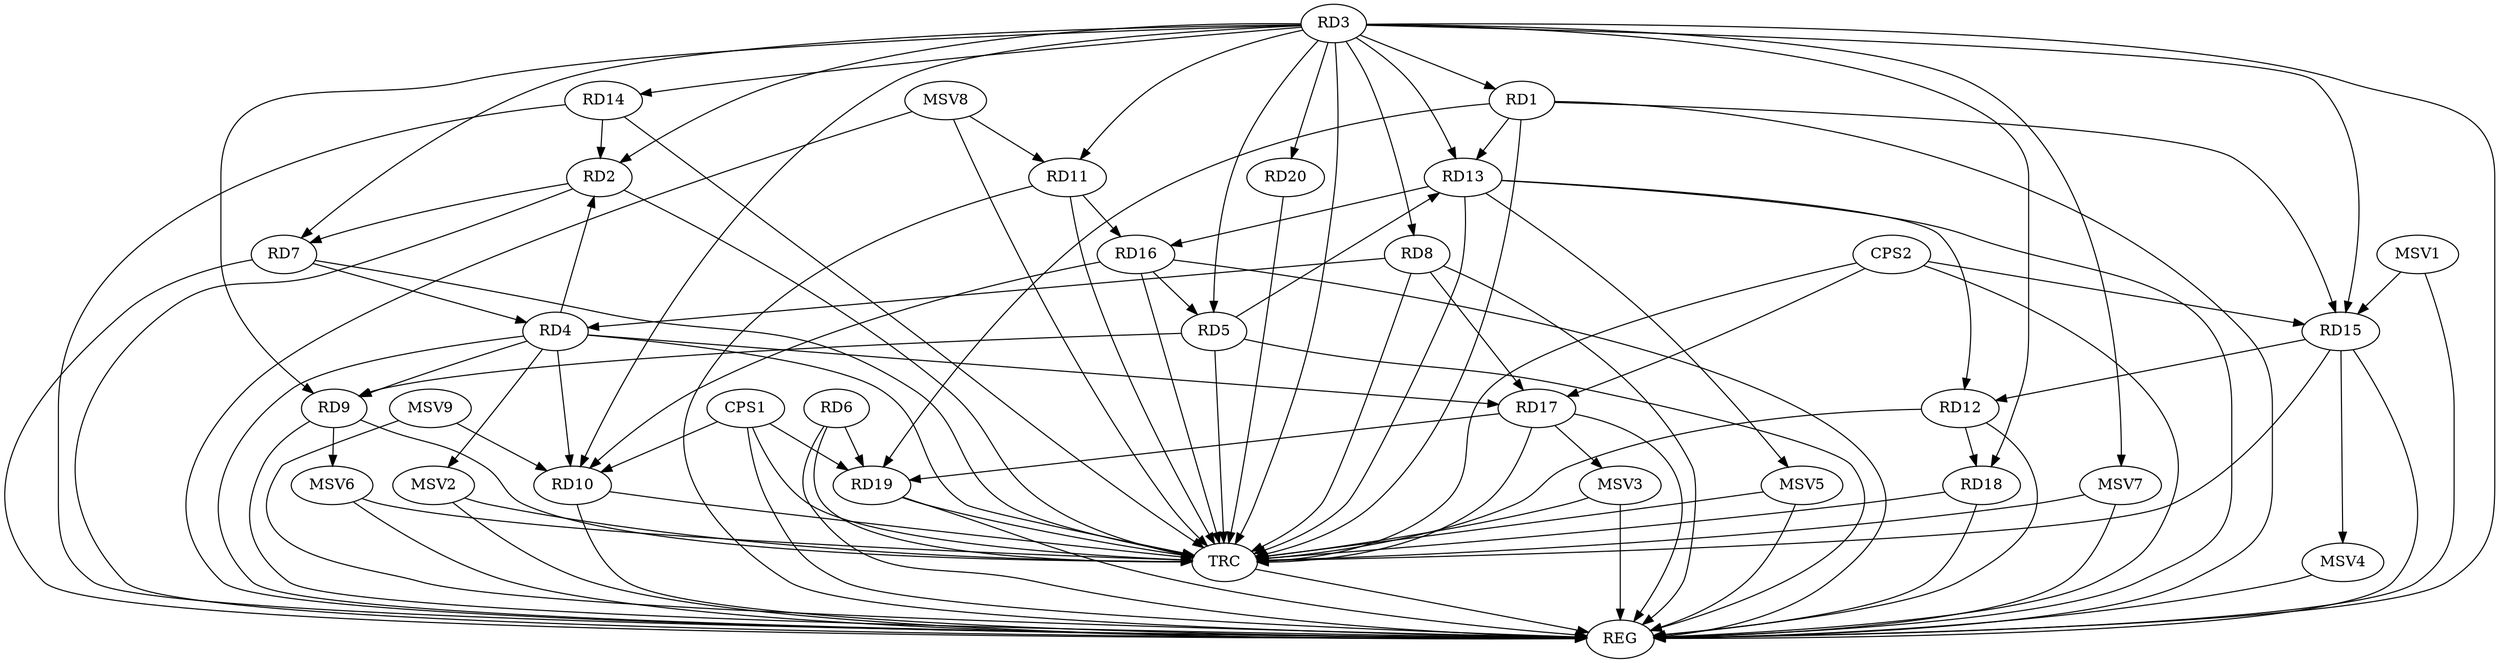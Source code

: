 strict digraph G {
  RD1 [ label="RD1" ];
  RD2 [ label="RD2" ];
  RD3 [ label="RD3" ];
  RD4 [ label="RD4" ];
  RD5 [ label="RD5" ];
  RD6 [ label="RD6" ];
  RD7 [ label="RD7" ];
  RD8 [ label="RD8" ];
  RD9 [ label="RD9" ];
  RD10 [ label="RD10" ];
  RD11 [ label="RD11" ];
  RD12 [ label="RD12" ];
  RD13 [ label="RD13" ];
  RD14 [ label="RD14" ];
  RD15 [ label="RD15" ];
  RD16 [ label="RD16" ];
  RD17 [ label="RD17" ];
  RD18 [ label="RD18" ];
  RD19 [ label="RD19" ];
  RD20 [ label="RD20" ];
  CPS1 [ label="CPS1" ];
  CPS2 [ label="CPS2" ];
  REG [ label="REG" ];
  TRC [ label="TRC" ];
  MSV1 [ label="MSV1" ];
  MSV2 [ label="MSV2" ];
  MSV3 [ label="MSV3" ];
  MSV4 [ label="MSV4" ];
  MSV5 [ label="MSV5" ];
  MSV6 [ label="MSV6" ];
  MSV7 [ label="MSV7" ];
  MSV8 [ label="MSV8" ];
  MSV9 [ label="MSV9" ];
  RD1 -> RD13;
  RD1 -> RD15;
  RD1 -> RD19;
  RD3 -> RD2;
  RD4 -> RD2;
  RD2 -> RD7;
  RD14 -> RD2;
  RD3 -> RD5;
  RD3 -> RD7;
  RD3 -> RD9;
  RD7 -> RD4;
  RD8 -> RD4;
  RD4 -> RD9;
  RD4 -> RD10;
  RD4 -> RD17;
  RD5 -> RD9;
  RD5 -> RD13;
  RD16 -> RD5;
  RD6 -> RD19;
  RD8 -> RD17;
  RD16 -> RD10;
  RD11 -> RD16;
  RD13 -> RD12;
  RD15 -> RD12;
  RD12 -> RD18;
  RD13 -> RD16;
  RD17 -> RD19;
  CPS1 -> RD10;
  CPS1 -> RD19;
  CPS2 -> RD17;
  CPS2 -> RD15;
  RD1 -> REG;
  RD2 -> REG;
  RD3 -> REG;
  RD4 -> REG;
  RD5 -> REG;
  RD6 -> REG;
  RD7 -> REG;
  RD8 -> REG;
  RD9 -> REG;
  RD10 -> REG;
  RD11 -> REG;
  RD12 -> REG;
  RD13 -> REG;
  RD14 -> REG;
  RD15 -> REG;
  RD16 -> REG;
  RD17 -> REG;
  RD18 -> REG;
  RD19 -> REG;
  CPS1 -> REG;
  CPS2 -> REG;
  RD1 -> TRC;
  RD2 -> TRC;
  RD3 -> TRC;
  RD4 -> TRC;
  RD5 -> TRC;
  RD6 -> TRC;
  RD7 -> TRC;
  RD8 -> TRC;
  RD9 -> TRC;
  RD10 -> TRC;
  RD11 -> TRC;
  RD12 -> TRC;
  RD13 -> TRC;
  RD14 -> TRC;
  RD15 -> TRC;
  RD16 -> TRC;
  RD17 -> TRC;
  RD18 -> TRC;
  RD19 -> TRC;
  RD20 -> TRC;
  CPS1 -> TRC;
  CPS2 -> TRC;
  TRC -> REG;
  RD3 -> RD8;
  RD3 -> RD15;
  RD3 -> RD20;
  RD3 -> RD1;
  RD3 -> RD10;
  RD3 -> RD14;
  RD3 -> RD11;
  RD3 -> RD13;
  RD3 -> RD18;
  MSV1 -> RD15;
  MSV1 -> REG;
  RD4 -> MSV2;
  MSV2 -> REG;
  MSV2 -> TRC;
  RD17 -> MSV3;
  MSV3 -> REG;
  MSV3 -> TRC;
  RD15 -> MSV4;
  MSV4 -> REG;
  RD13 -> MSV5;
  MSV5 -> REG;
  MSV5 -> TRC;
  RD9 -> MSV6;
  MSV6 -> REG;
  MSV6 -> TRC;
  RD3 -> MSV7;
  MSV7 -> REG;
  MSV7 -> TRC;
  MSV8 -> RD11;
  MSV8 -> REG;
  MSV8 -> TRC;
  MSV9 -> RD10;
  MSV9 -> REG;
}
